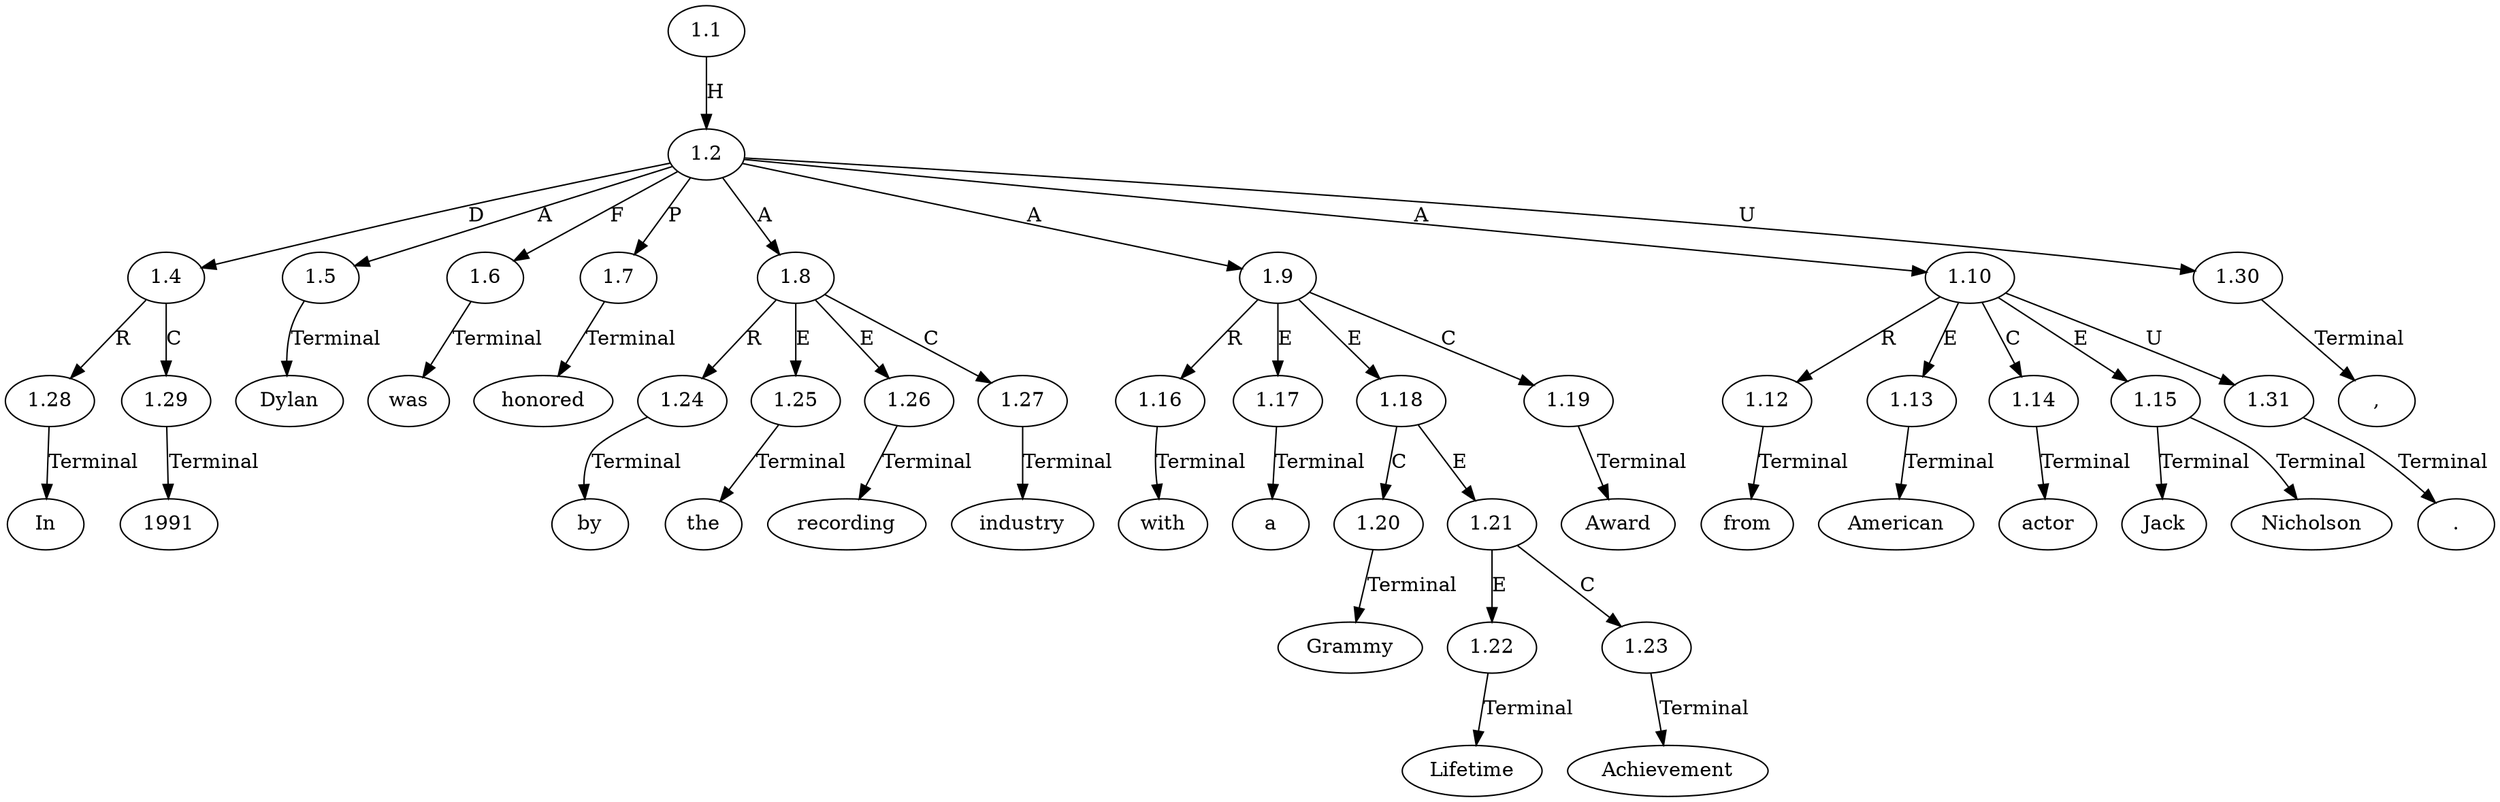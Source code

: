 // Graph
digraph {
	0.1 [label=In ordering=out]
	0.10 [label=industry ordering=out]
	0.11 [label=with ordering=out]
	0.12 [label=a ordering=out]
	0.13 [label=Grammy ordering=out]
	0.14 [label=Lifetime ordering=out]
	0.15 [label=Achievement ordering=out]
	0.16 [label=Award ordering=out]
	0.17 [label=from ordering=out]
	0.18 [label=American ordering=out]
	0.19 [label=actor ordering=out]
	0.2 [label=1991 ordering=out]
	0.20 [label=Jack ordering=out]
	0.21 [label=Nicholson ordering=out]
	0.22 [label="." ordering=out]
	0.3 [label="," ordering=out]
	0.4 [label=Dylan ordering=out]
	0.5 [label=was ordering=out]
	0.6 [label=honored ordering=out]
	0.7 [label=by ordering=out]
	0.8 [label=the ordering=out]
	0.9 [label=recording ordering=out]
	1.1 [label=1.1 ordering=out]
	1.2 [label=1.2 ordering=out]
	1.4 [label=1.4 ordering=out]
	1.5 [label=1.5 ordering=out]
	1.6 [label=1.6 ordering=out]
	1.7 [label=1.7 ordering=out]
	1.8 [label=1.8 ordering=out]
	1.9 [label=1.9 ordering=out]
	1.10 [label=1.10 ordering=out]
	1.12 [label=1.12 ordering=out]
	1.13 [label=1.13 ordering=out]
	1.14 [label=1.14 ordering=out]
	1.15 [label=1.15 ordering=out]
	1.16 [label=1.16 ordering=out]
	1.17 [label=1.17 ordering=out]
	1.18 [label=1.18 ordering=out]
	1.19 [label=1.19 ordering=out]
	1.20 [label=1.20 ordering=out]
	1.21 [label=1.21 ordering=out]
	1.22 [label=1.22 ordering=out]
	1.23 [label=1.23 ordering=out]
	1.24 [label=1.24 ordering=out]
	1.25 [label=1.25 ordering=out]
	1.26 [label=1.26 ordering=out]
	1.27 [label=1.27 ordering=out]
	1.28 [label=1.28 ordering=out]
	1.29 [label=1.29 ordering=out]
	1.30 [label=1.30 ordering=out]
	1.31 [label=1.31 ordering=out]
	1.1 -> 1.2 [label=H ordering=out]
	1.2 -> 1.4 [label=D ordering=out]
	1.2 -> 1.5 [label=A ordering=out]
	1.2 -> 1.6 [label=F ordering=out]
	1.2 -> 1.7 [label=P ordering=out]
	1.2 -> 1.8 [label=A ordering=out]
	1.2 -> 1.9 [label=A ordering=out]
	1.2 -> 1.10 [label=A ordering=out]
	1.2 -> 1.30 [label=U ordering=out]
	1.4 -> 1.28 [label=R ordering=out]
	1.4 -> 1.29 [label=C ordering=out]
	1.5 -> 0.4 [label=Terminal ordering=out]
	1.6 -> 0.5 [label=Terminal ordering=out]
	1.7 -> 0.6 [label=Terminal ordering=out]
	1.8 -> 1.24 [label=R ordering=out]
	1.8 -> 1.25 [label=E ordering=out]
	1.8 -> 1.26 [label=E ordering=out]
	1.8 -> 1.27 [label=C ordering=out]
	1.9 -> 1.16 [label=R ordering=out]
	1.9 -> 1.17 [label=E ordering=out]
	1.9 -> 1.18 [label=E ordering=out]
	1.9 -> 1.19 [label=C ordering=out]
	1.10 -> 1.12 [label=R ordering=out]
	1.10 -> 1.13 [label=E ordering=out]
	1.10 -> 1.14 [label=C ordering=out]
	1.10 -> 1.15 [label=E ordering=out]
	1.10 -> 1.31 [label=U ordering=out]
	1.12 -> 0.17 [label=Terminal ordering=out]
	1.13 -> 0.18 [label=Terminal ordering=out]
	1.14 -> 0.19 [label=Terminal ordering=out]
	1.15 -> 0.20 [label=Terminal ordering=out]
	1.15 -> 0.21 [label=Terminal ordering=out]
	1.16 -> 0.11 [label=Terminal ordering=out]
	1.17 -> 0.12 [label=Terminal ordering=out]
	1.18 -> 1.20 [label=C ordering=out]
	1.18 -> 1.21 [label=E ordering=out]
	1.19 -> 0.16 [label=Terminal ordering=out]
	1.20 -> 0.13 [label=Terminal ordering=out]
	1.21 -> 1.22 [label=E ordering=out]
	1.21 -> 1.23 [label=C ordering=out]
	1.22 -> 0.14 [label=Terminal ordering=out]
	1.23 -> 0.15 [label=Terminal ordering=out]
	1.24 -> 0.7 [label=Terminal ordering=out]
	1.25 -> 0.8 [label=Terminal ordering=out]
	1.26 -> 0.9 [label=Terminal ordering=out]
	1.27 -> 0.10 [label=Terminal ordering=out]
	1.28 -> 0.1 [label=Terminal ordering=out]
	1.29 -> 0.2 [label=Terminal ordering=out]
	1.30 -> 0.3 [label=Terminal ordering=out]
	1.31 -> 0.22 [label=Terminal ordering=out]
}

